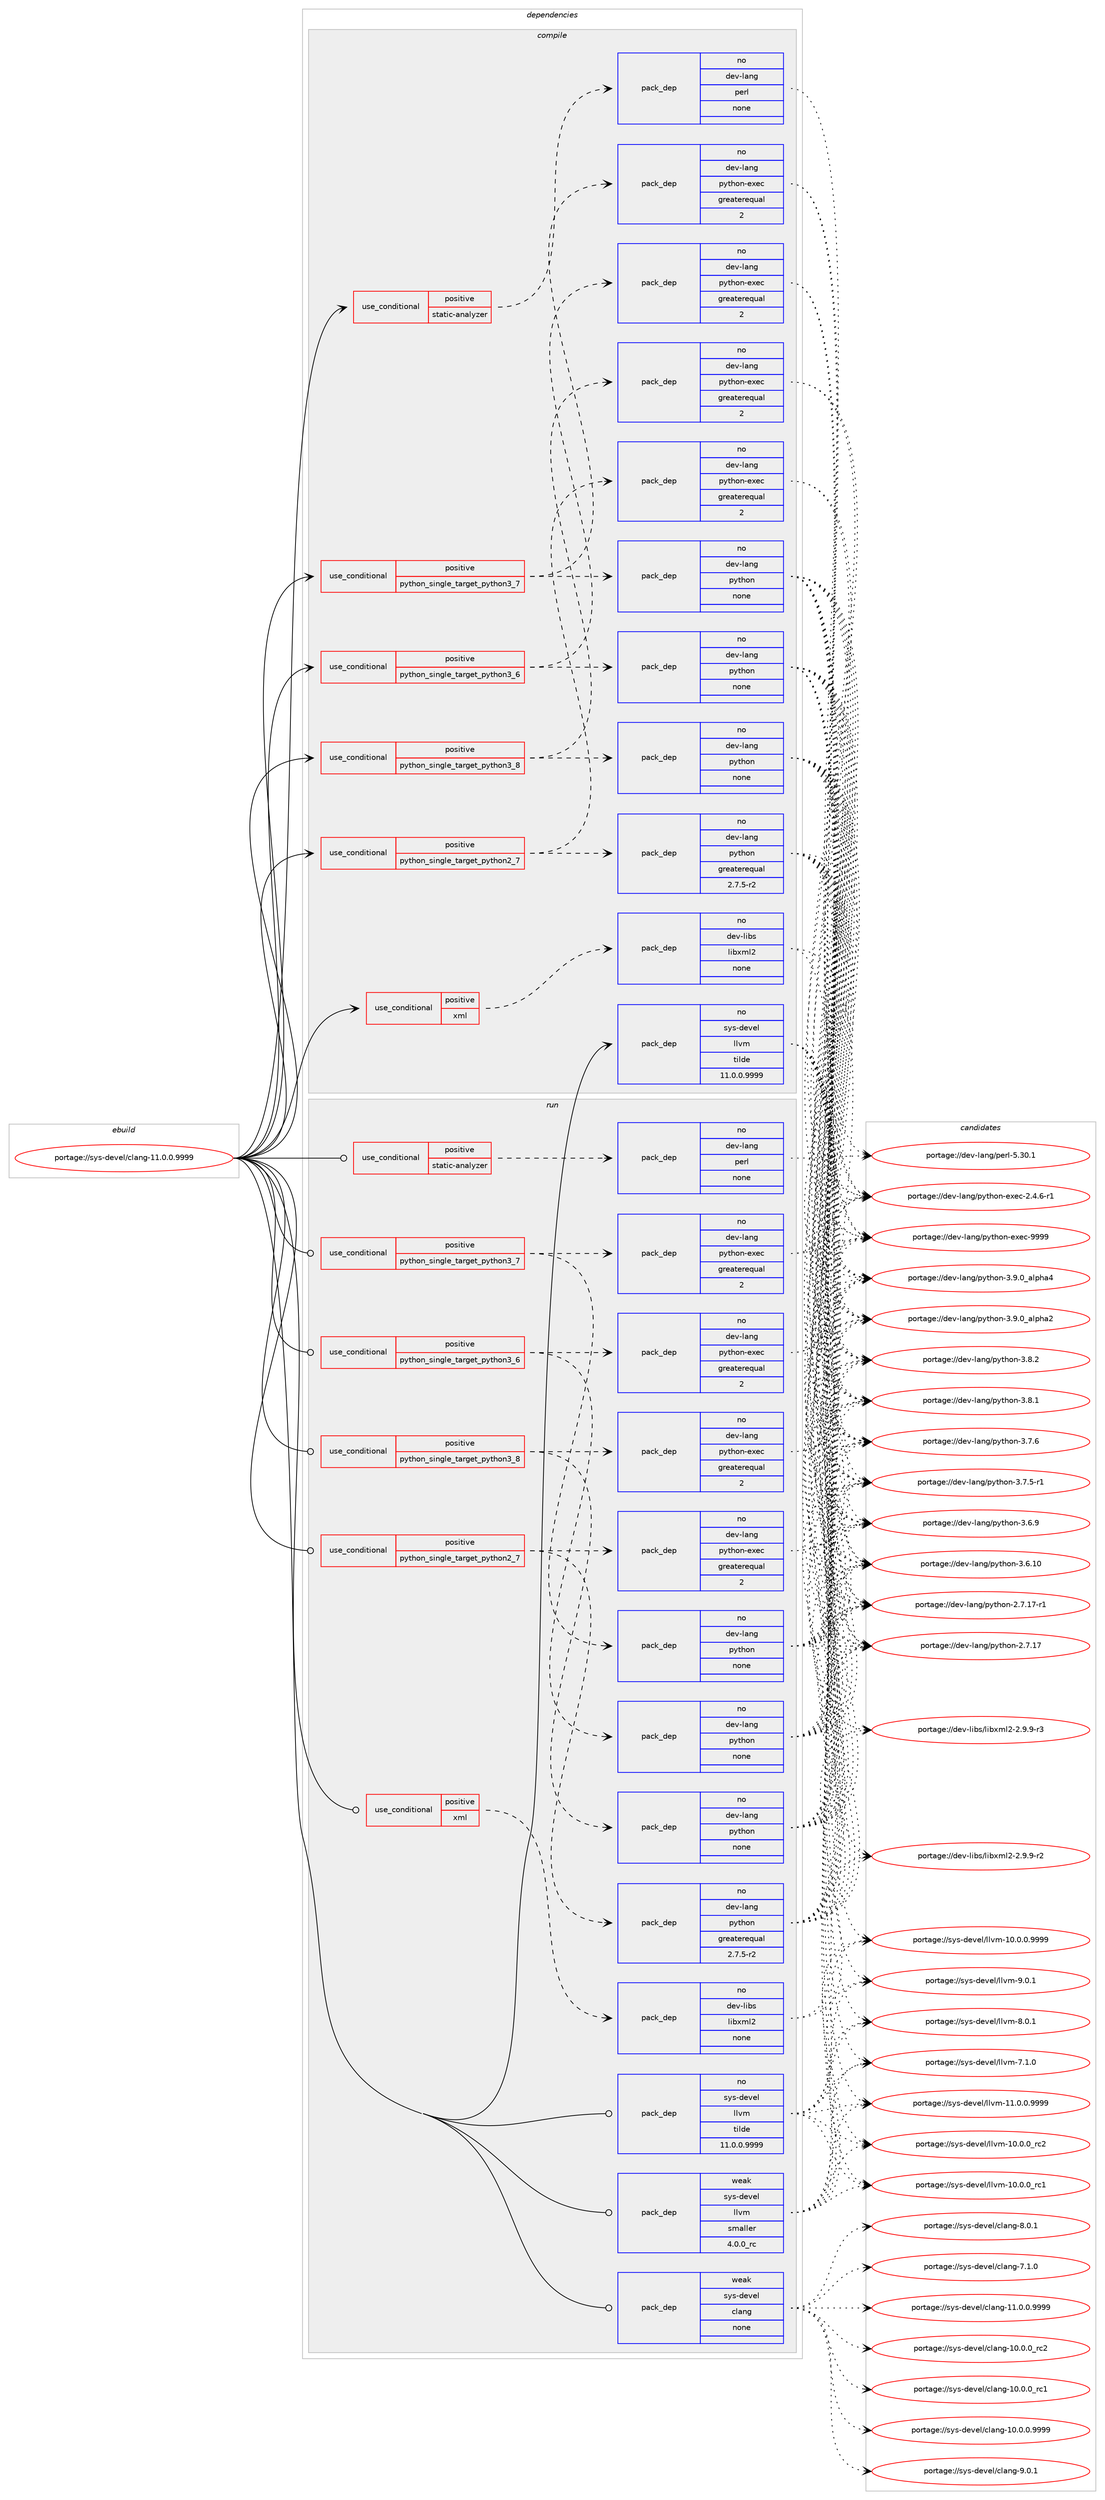 digraph prolog {

# *************
# Graph options
# *************

newrank=true;
concentrate=true;
compound=true;
graph [rankdir=LR,fontname=Helvetica,fontsize=10,ranksep=1.5];#, ranksep=2.5, nodesep=0.2];
edge  [arrowhead=vee];
node  [fontname=Helvetica,fontsize=10];

# **********
# The ebuild
# **********

subgraph cluster_leftcol {
color=gray;
rank=same;
label=<<i>ebuild</i>>;
id [label="portage://sys-devel/clang-11.0.0.9999", color=red, width=4, href="../sys-devel/clang-11.0.0.9999.svg"];
}

# ****************
# The dependencies
# ****************

subgraph cluster_midcol {
color=gray;
label=<<i>dependencies</i>>;
subgraph cluster_compile {
fillcolor="#eeeeee";
style=filled;
label=<<i>compile</i>>;
subgraph cond6124 {
dependency31779 [label=<<TABLE BORDER="0" CELLBORDER="1" CELLSPACING="0" CELLPADDING="4"><TR><TD ROWSPAN="3" CELLPADDING="10">use_conditional</TD></TR><TR><TD>positive</TD></TR><TR><TD>python_single_target_python2_7</TD></TR></TABLE>>, shape=none, color=red];
subgraph pack24850 {
dependency31780 [label=<<TABLE BORDER="0" CELLBORDER="1" CELLSPACING="0" CELLPADDING="4" WIDTH="220"><TR><TD ROWSPAN="6" CELLPADDING="30">pack_dep</TD></TR><TR><TD WIDTH="110">no</TD></TR><TR><TD>dev-lang</TD></TR><TR><TD>python</TD></TR><TR><TD>greaterequal</TD></TR><TR><TD>2.7.5-r2</TD></TR></TABLE>>, shape=none, color=blue];
}
dependency31779:e -> dependency31780:w [weight=20,style="dashed",arrowhead="vee"];
subgraph pack24851 {
dependency31781 [label=<<TABLE BORDER="0" CELLBORDER="1" CELLSPACING="0" CELLPADDING="4" WIDTH="220"><TR><TD ROWSPAN="6" CELLPADDING="30">pack_dep</TD></TR><TR><TD WIDTH="110">no</TD></TR><TR><TD>dev-lang</TD></TR><TR><TD>python-exec</TD></TR><TR><TD>greaterequal</TD></TR><TR><TD>2</TD></TR></TABLE>>, shape=none, color=blue];
}
dependency31779:e -> dependency31781:w [weight=20,style="dashed",arrowhead="vee"];
}
id:e -> dependency31779:w [weight=20,style="solid",arrowhead="vee"];
subgraph cond6125 {
dependency31782 [label=<<TABLE BORDER="0" CELLBORDER="1" CELLSPACING="0" CELLPADDING="4"><TR><TD ROWSPAN="3" CELLPADDING="10">use_conditional</TD></TR><TR><TD>positive</TD></TR><TR><TD>python_single_target_python3_6</TD></TR></TABLE>>, shape=none, color=red];
subgraph pack24852 {
dependency31783 [label=<<TABLE BORDER="0" CELLBORDER="1" CELLSPACING="0" CELLPADDING="4" WIDTH="220"><TR><TD ROWSPAN="6" CELLPADDING="30">pack_dep</TD></TR><TR><TD WIDTH="110">no</TD></TR><TR><TD>dev-lang</TD></TR><TR><TD>python</TD></TR><TR><TD>none</TD></TR><TR><TD></TD></TR></TABLE>>, shape=none, color=blue];
}
dependency31782:e -> dependency31783:w [weight=20,style="dashed",arrowhead="vee"];
subgraph pack24853 {
dependency31784 [label=<<TABLE BORDER="0" CELLBORDER="1" CELLSPACING="0" CELLPADDING="4" WIDTH="220"><TR><TD ROWSPAN="6" CELLPADDING="30">pack_dep</TD></TR><TR><TD WIDTH="110">no</TD></TR><TR><TD>dev-lang</TD></TR><TR><TD>python-exec</TD></TR><TR><TD>greaterequal</TD></TR><TR><TD>2</TD></TR></TABLE>>, shape=none, color=blue];
}
dependency31782:e -> dependency31784:w [weight=20,style="dashed",arrowhead="vee"];
}
id:e -> dependency31782:w [weight=20,style="solid",arrowhead="vee"];
subgraph cond6126 {
dependency31785 [label=<<TABLE BORDER="0" CELLBORDER="1" CELLSPACING="0" CELLPADDING="4"><TR><TD ROWSPAN="3" CELLPADDING="10">use_conditional</TD></TR><TR><TD>positive</TD></TR><TR><TD>python_single_target_python3_7</TD></TR></TABLE>>, shape=none, color=red];
subgraph pack24854 {
dependency31786 [label=<<TABLE BORDER="0" CELLBORDER="1" CELLSPACING="0" CELLPADDING="4" WIDTH="220"><TR><TD ROWSPAN="6" CELLPADDING="30">pack_dep</TD></TR><TR><TD WIDTH="110">no</TD></TR><TR><TD>dev-lang</TD></TR><TR><TD>python</TD></TR><TR><TD>none</TD></TR><TR><TD></TD></TR></TABLE>>, shape=none, color=blue];
}
dependency31785:e -> dependency31786:w [weight=20,style="dashed",arrowhead="vee"];
subgraph pack24855 {
dependency31787 [label=<<TABLE BORDER="0" CELLBORDER="1" CELLSPACING="0" CELLPADDING="4" WIDTH="220"><TR><TD ROWSPAN="6" CELLPADDING="30">pack_dep</TD></TR><TR><TD WIDTH="110">no</TD></TR><TR><TD>dev-lang</TD></TR><TR><TD>python-exec</TD></TR><TR><TD>greaterequal</TD></TR><TR><TD>2</TD></TR></TABLE>>, shape=none, color=blue];
}
dependency31785:e -> dependency31787:w [weight=20,style="dashed",arrowhead="vee"];
}
id:e -> dependency31785:w [weight=20,style="solid",arrowhead="vee"];
subgraph cond6127 {
dependency31788 [label=<<TABLE BORDER="0" CELLBORDER="1" CELLSPACING="0" CELLPADDING="4"><TR><TD ROWSPAN="3" CELLPADDING="10">use_conditional</TD></TR><TR><TD>positive</TD></TR><TR><TD>python_single_target_python3_8</TD></TR></TABLE>>, shape=none, color=red];
subgraph pack24856 {
dependency31789 [label=<<TABLE BORDER="0" CELLBORDER="1" CELLSPACING="0" CELLPADDING="4" WIDTH="220"><TR><TD ROWSPAN="6" CELLPADDING="30">pack_dep</TD></TR><TR><TD WIDTH="110">no</TD></TR><TR><TD>dev-lang</TD></TR><TR><TD>python</TD></TR><TR><TD>none</TD></TR><TR><TD></TD></TR></TABLE>>, shape=none, color=blue];
}
dependency31788:e -> dependency31789:w [weight=20,style="dashed",arrowhead="vee"];
subgraph pack24857 {
dependency31790 [label=<<TABLE BORDER="0" CELLBORDER="1" CELLSPACING="0" CELLPADDING="4" WIDTH="220"><TR><TD ROWSPAN="6" CELLPADDING="30">pack_dep</TD></TR><TR><TD WIDTH="110">no</TD></TR><TR><TD>dev-lang</TD></TR><TR><TD>python-exec</TD></TR><TR><TD>greaterequal</TD></TR><TR><TD>2</TD></TR></TABLE>>, shape=none, color=blue];
}
dependency31788:e -> dependency31790:w [weight=20,style="dashed",arrowhead="vee"];
}
id:e -> dependency31788:w [weight=20,style="solid",arrowhead="vee"];
subgraph cond6128 {
dependency31791 [label=<<TABLE BORDER="0" CELLBORDER="1" CELLSPACING="0" CELLPADDING="4"><TR><TD ROWSPAN="3" CELLPADDING="10">use_conditional</TD></TR><TR><TD>positive</TD></TR><TR><TD>static-analyzer</TD></TR></TABLE>>, shape=none, color=red];
subgraph pack24858 {
dependency31792 [label=<<TABLE BORDER="0" CELLBORDER="1" CELLSPACING="0" CELLPADDING="4" WIDTH="220"><TR><TD ROWSPAN="6" CELLPADDING="30">pack_dep</TD></TR><TR><TD WIDTH="110">no</TD></TR><TR><TD>dev-lang</TD></TR><TR><TD>perl</TD></TR><TR><TD>none</TD></TR><TR><TD></TD></TR></TABLE>>, shape=none, color=blue];
}
dependency31791:e -> dependency31792:w [weight=20,style="dashed",arrowhead="vee"];
}
id:e -> dependency31791:w [weight=20,style="solid",arrowhead="vee"];
subgraph cond6129 {
dependency31793 [label=<<TABLE BORDER="0" CELLBORDER="1" CELLSPACING="0" CELLPADDING="4"><TR><TD ROWSPAN="3" CELLPADDING="10">use_conditional</TD></TR><TR><TD>positive</TD></TR><TR><TD>xml</TD></TR></TABLE>>, shape=none, color=red];
subgraph pack24859 {
dependency31794 [label=<<TABLE BORDER="0" CELLBORDER="1" CELLSPACING="0" CELLPADDING="4" WIDTH="220"><TR><TD ROWSPAN="6" CELLPADDING="30">pack_dep</TD></TR><TR><TD WIDTH="110">no</TD></TR><TR><TD>dev-libs</TD></TR><TR><TD>libxml2</TD></TR><TR><TD>none</TD></TR><TR><TD></TD></TR></TABLE>>, shape=none, color=blue];
}
dependency31793:e -> dependency31794:w [weight=20,style="dashed",arrowhead="vee"];
}
id:e -> dependency31793:w [weight=20,style="solid",arrowhead="vee"];
subgraph pack24860 {
dependency31795 [label=<<TABLE BORDER="0" CELLBORDER="1" CELLSPACING="0" CELLPADDING="4" WIDTH="220"><TR><TD ROWSPAN="6" CELLPADDING="30">pack_dep</TD></TR><TR><TD WIDTH="110">no</TD></TR><TR><TD>sys-devel</TD></TR><TR><TD>llvm</TD></TR><TR><TD>tilde</TD></TR><TR><TD>11.0.0.9999</TD></TR></TABLE>>, shape=none, color=blue];
}
id:e -> dependency31795:w [weight=20,style="solid",arrowhead="vee"];
}
subgraph cluster_compileandrun {
fillcolor="#eeeeee";
style=filled;
label=<<i>compile and run</i>>;
}
subgraph cluster_run {
fillcolor="#eeeeee";
style=filled;
label=<<i>run</i>>;
subgraph cond6130 {
dependency31796 [label=<<TABLE BORDER="0" CELLBORDER="1" CELLSPACING="0" CELLPADDING="4"><TR><TD ROWSPAN="3" CELLPADDING="10">use_conditional</TD></TR><TR><TD>positive</TD></TR><TR><TD>python_single_target_python2_7</TD></TR></TABLE>>, shape=none, color=red];
subgraph pack24861 {
dependency31797 [label=<<TABLE BORDER="0" CELLBORDER="1" CELLSPACING="0" CELLPADDING="4" WIDTH="220"><TR><TD ROWSPAN="6" CELLPADDING="30">pack_dep</TD></TR><TR><TD WIDTH="110">no</TD></TR><TR><TD>dev-lang</TD></TR><TR><TD>python</TD></TR><TR><TD>greaterequal</TD></TR><TR><TD>2.7.5-r2</TD></TR></TABLE>>, shape=none, color=blue];
}
dependency31796:e -> dependency31797:w [weight=20,style="dashed",arrowhead="vee"];
subgraph pack24862 {
dependency31798 [label=<<TABLE BORDER="0" CELLBORDER="1" CELLSPACING="0" CELLPADDING="4" WIDTH="220"><TR><TD ROWSPAN="6" CELLPADDING="30">pack_dep</TD></TR><TR><TD WIDTH="110">no</TD></TR><TR><TD>dev-lang</TD></TR><TR><TD>python-exec</TD></TR><TR><TD>greaterequal</TD></TR><TR><TD>2</TD></TR></TABLE>>, shape=none, color=blue];
}
dependency31796:e -> dependency31798:w [weight=20,style="dashed",arrowhead="vee"];
}
id:e -> dependency31796:w [weight=20,style="solid",arrowhead="odot"];
subgraph cond6131 {
dependency31799 [label=<<TABLE BORDER="0" CELLBORDER="1" CELLSPACING="0" CELLPADDING="4"><TR><TD ROWSPAN="3" CELLPADDING="10">use_conditional</TD></TR><TR><TD>positive</TD></TR><TR><TD>python_single_target_python3_6</TD></TR></TABLE>>, shape=none, color=red];
subgraph pack24863 {
dependency31800 [label=<<TABLE BORDER="0" CELLBORDER="1" CELLSPACING="0" CELLPADDING="4" WIDTH="220"><TR><TD ROWSPAN="6" CELLPADDING="30">pack_dep</TD></TR><TR><TD WIDTH="110">no</TD></TR><TR><TD>dev-lang</TD></TR><TR><TD>python</TD></TR><TR><TD>none</TD></TR><TR><TD></TD></TR></TABLE>>, shape=none, color=blue];
}
dependency31799:e -> dependency31800:w [weight=20,style="dashed",arrowhead="vee"];
subgraph pack24864 {
dependency31801 [label=<<TABLE BORDER="0" CELLBORDER="1" CELLSPACING="0" CELLPADDING="4" WIDTH="220"><TR><TD ROWSPAN="6" CELLPADDING="30">pack_dep</TD></TR><TR><TD WIDTH="110">no</TD></TR><TR><TD>dev-lang</TD></TR><TR><TD>python-exec</TD></TR><TR><TD>greaterequal</TD></TR><TR><TD>2</TD></TR></TABLE>>, shape=none, color=blue];
}
dependency31799:e -> dependency31801:w [weight=20,style="dashed",arrowhead="vee"];
}
id:e -> dependency31799:w [weight=20,style="solid",arrowhead="odot"];
subgraph cond6132 {
dependency31802 [label=<<TABLE BORDER="0" CELLBORDER="1" CELLSPACING="0" CELLPADDING="4"><TR><TD ROWSPAN="3" CELLPADDING="10">use_conditional</TD></TR><TR><TD>positive</TD></TR><TR><TD>python_single_target_python3_7</TD></TR></TABLE>>, shape=none, color=red];
subgraph pack24865 {
dependency31803 [label=<<TABLE BORDER="0" CELLBORDER="1" CELLSPACING="0" CELLPADDING="4" WIDTH="220"><TR><TD ROWSPAN="6" CELLPADDING="30">pack_dep</TD></TR><TR><TD WIDTH="110">no</TD></TR><TR><TD>dev-lang</TD></TR><TR><TD>python</TD></TR><TR><TD>none</TD></TR><TR><TD></TD></TR></TABLE>>, shape=none, color=blue];
}
dependency31802:e -> dependency31803:w [weight=20,style="dashed",arrowhead="vee"];
subgraph pack24866 {
dependency31804 [label=<<TABLE BORDER="0" CELLBORDER="1" CELLSPACING="0" CELLPADDING="4" WIDTH="220"><TR><TD ROWSPAN="6" CELLPADDING="30">pack_dep</TD></TR><TR><TD WIDTH="110">no</TD></TR><TR><TD>dev-lang</TD></TR><TR><TD>python-exec</TD></TR><TR><TD>greaterequal</TD></TR><TR><TD>2</TD></TR></TABLE>>, shape=none, color=blue];
}
dependency31802:e -> dependency31804:w [weight=20,style="dashed",arrowhead="vee"];
}
id:e -> dependency31802:w [weight=20,style="solid",arrowhead="odot"];
subgraph cond6133 {
dependency31805 [label=<<TABLE BORDER="0" CELLBORDER="1" CELLSPACING="0" CELLPADDING="4"><TR><TD ROWSPAN="3" CELLPADDING="10">use_conditional</TD></TR><TR><TD>positive</TD></TR><TR><TD>python_single_target_python3_8</TD></TR></TABLE>>, shape=none, color=red];
subgraph pack24867 {
dependency31806 [label=<<TABLE BORDER="0" CELLBORDER="1" CELLSPACING="0" CELLPADDING="4" WIDTH="220"><TR><TD ROWSPAN="6" CELLPADDING="30">pack_dep</TD></TR><TR><TD WIDTH="110">no</TD></TR><TR><TD>dev-lang</TD></TR><TR><TD>python</TD></TR><TR><TD>none</TD></TR><TR><TD></TD></TR></TABLE>>, shape=none, color=blue];
}
dependency31805:e -> dependency31806:w [weight=20,style="dashed",arrowhead="vee"];
subgraph pack24868 {
dependency31807 [label=<<TABLE BORDER="0" CELLBORDER="1" CELLSPACING="0" CELLPADDING="4" WIDTH="220"><TR><TD ROWSPAN="6" CELLPADDING="30">pack_dep</TD></TR><TR><TD WIDTH="110">no</TD></TR><TR><TD>dev-lang</TD></TR><TR><TD>python-exec</TD></TR><TR><TD>greaterequal</TD></TR><TR><TD>2</TD></TR></TABLE>>, shape=none, color=blue];
}
dependency31805:e -> dependency31807:w [weight=20,style="dashed",arrowhead="vee"];
}
id:e -> dependency31805:w [weight=20,style="solid",arrowhead="odot"];
subgraph cond6134 {
dependency31808 [label=<<TABLE BORDER="0" CELLBORDER="1" CELLSPACING="0" CELLPADDING="4"><TR><TD ROWSPAN="3" CELLPADDING="10">use_conditional</TD></TR><TR><TD>positive</TD></TR><TR><TD>static-analyzer</TD></TR></TABLE>>, shape=none, color=red];
subgraph pack24869 {
dependency31809 [label=<<TABLE BORDER="0" CELLBORDER="1" CELLSPACING="0" CELLPADDING="4" WIDTH="220"><TR><TD ROWSPAN="6" CELLPADDING="30">pack_dep</TD></TR><TR><TD WIDTH="110">no</TD></TR><TR><TD>dev-lang</TD></TR><TR><TD>perl</TD></TR><TR><TD>none</TD></TR><TR><TD></TD></TR></TABLE>>, shape=none, color=blue];
}
dependency31808:e -> dependency31809:w [weight=20,style="dashed",arrowhead="vee"];
}
id:e -> dependency31808:w [weight=20,style="solid",arrowhead="odot"];
subgraph cond6135 {
dependency31810 [label=<<TABLE BORDER="0" CELLBORDER="1" CELLSPACING="0" CELLPADDING="4"><TR><TD ROWSPAN="3" CELLPADDING="10">use_conditional</TD></TR><TR><TD>positive</TD></TR><TR><TD>xml</TD></TR></TABLE>>, shape=none, color=red];
subgraph pack24870 {
dependency31811 [label=<<TABLE BORDER="0" CELLBORDER="1" CELLSPACING="0" CELLPADDING="4" WIDTH="220"><TR><TD ROWSPAN="6" CELLPADDING="30">pack_dep</TD></TR><TR><TD WIDTH="110">no</TD></TR><TR><TD>dev-libs</TD></TR><TR><TD>libxml2</TD></TR><TR><TD>none</TD></TR><TR><TD></TD></TR></TABLE>>, shape=none, color=blue];
}
dependency31810:e -> dependency31811:w [weight=20,style="dashed",arrowhead="vee"];
}
id:e -> dependency31810:w [weight=20,style="solid",arrowhead="odot"];
subgraph pack24871 {
dependency31812 [label=<<TABLE BORDER="0" CELLBORDER="1" CELLSPACING="0" CELLPADDING="4" WIDTH="220"><TR><TD ROWSPAN="6" CELLPADDING="30">pack_dep</TD></TR><TR><TD WIDTH="110">no</TD></TR><TR><TD>sys-devel</TD></TR><TR><TD>llvm</TD></TR><TR><TD>tilde</TD></TR><TR><TD>11.0.0.9999</TD></TR></TABLE>>, shape=none, color=blue];
}
id:e -> dependency31812:w [weight=20,style="solid",arrowhead="odot"];
subgraph pack24872 {
dependency31813 [label=<<TABLE BORDER="0" CELLBORDER="1" CELLSPACING="0" CELLPADDING="4" WIDTH="220"><TR><TD ROWSPAN="6" CELLPADDING="30">pack_dep</TD></TR><TR><TD WIDTH="110">weak</TD></TR><TR><TD>sys-devel</TD></TR><TR><TD>clang</TD></TR><TR><TD>none</TD></TR><TR><TD></TD></TR></TABLE>>, shape=none, color=blue];
}
id:e -> dependency31813:w [weight=20,style="solid",arrowhead="odot"];
subgraph pack24873 {
dependency31814 [label=<<TABLE BORDER="0" CELLBORDER="1" CELLSPACING="0" CELLPADDING="4" WIDTH="220"><TR><TD ROWSPAN="6" CELLPADDING="30">pack_dep</TD></TR><TR><TD WIDTH="110">weak</TD></TR><TR><TD>sys-devel</TD></TR><TR><TD>llvm</TD></TR><TR><TD>smaller</TD></TR><TR><TD>4.0.0_rc</TD></TR></TABLE>>, shape=none, color=blue];
}
id:e -> dependency31814:w [weight=20,style="solid",arrowhead="odot"];
}
}

# **************
# The candidates
# **************

subgraph cluster_choices {
rank=same;
color=gray;
label=<<i>candidates</i>>;

subgraph choice24850 {
color=black;
nodesep=1;
choice10010111845108971101034711212111610411111045514657464895971081121049752 [label="portage://dev-lang/python-3.9.0_alpha4", color=red, width=4,href="../dev-lang/python-3.9.0_alpha4.svg"];
choice10010111845108971101034711212111610411111045514657464895971081121049750 [label="portage://dev-lang/python-3.9.0_alpha2", color=red, width=4,href="../dev-lang/python-3.9.0_alpha2.svg"];
choice100101118451089711010347112121116104111110455146564650 [label="portage://dev-lang/python-3.8.2", color=red, width=4,href="../dev-lang/python-3.8.2.svg"];
choice100101118451089711010347112121116104111110455146564649 [label="portage://dev-lang/python-3.8.1", color=red, width=4,href="../dev-lang/python-3.8.1.svg"];
choice100101118451089711010347112121116104111110455146554654 [label="portage://dev-lang/python-3.7.6", color=red, width=4,href="../dev-lang/python-3.7.6.svg"];
choice1001011184510897110103471121211161041111104551465546534511449 [label="portage://dev-lang/python-3.7.5-r1", color=red, width=4,href="../dev-lang/python-3.7.5-r1.svg"];
choice100101118451089711010347112121116104111110455146544657 [label="portage://dev-lang/python-3.6.9", color=red, width=4,href="../dev-lang/python-3.6.9.svg"];
choice10010111845108971101034711212111610411111045514654464948 [label="portage://dev-lang/python-3.6.10", color=red, width=4,href="../dev-lang/python-3.6.10.svg"];
choice100101118451089711010347112121116104111110455046554649554511449 [label="portage://dev-lang/python-2.7.17-r1", color=red, width=4,href="../dev-lang/python-2.7.17-r1.svg"];
choice10010111845108971101034711212111610411111045504655464955 [label="portage://dev-lang/python-2.7.17", color=red, width=4,href="../dev-lang/python-2.7.17.svg"];
dependency31780:e -> choice10010111845108971101034711212111610411111045514657464895971081121049752:w [style=dotted,weight="100"];
dependency31780:e -> choice10010111845108971101034711212111610411111045514657464895971081121049750:w [style=dotted,weight="100"];
dependency31780:e -> choice100101118451089711010347112121116104111110455146564650:w [style=dotted,weight="100"];
dependency31780:e -> choice100101118451089711010347112121116104111110455146564649:w [style=dotted,weight="100"];
dependency31780:e -> choice100101118451089711010347112121116104111110455146554654:w [style=dotted,weight="100"];
dependency31780:e -> choice1001011184510897110103471121211161041111104551465546534511449:w [style=dotted,weight="100"];
dependency31780:e -> choice100101118451089711010347112121116104111110455146544657:w [style=dotted,weight="100"];
dependency31780:e -> choice10010111845108971101034711212111610411111045514654464948:w [style=dotted,weight="100"];
dependency31780:e -> choice100101118451089711010347112121116104111110455046554649554511449:w [style=dotted,weight="100"];
dependency31780:e -> choice10010111845108971101034711212111610411111045504655464955:w [style=dotted,weight="100"];
}
subgraph choice24851 {
color=black;
nodesep=1;
choice10010111845108971101034711212111610411111045101120101994557575757 [label="portage://dev-lang/python-exec-9999", color=red, width=4,href="../dev-lang/python-exec-9999.svg"];
choice10010111845108971101034711212111610411111045101120101994550465246544511449 [label="portage://dev-lang/python-exec-2.4.6-r1", color=red, width=4,href="../dev-lang/python-exec-2.4.6-r1.svg"];
dependency31781:e -> choice10010111845108971101034711212111610411111045101120101994557575757:w [style=dotted,weight="100"];
dependency31781:e -> choice10010111845108971101034711212111610411111045101120101994550465246544511449:w [style=dotted,weight="100"];
}
subgraph choice24852 {
color=black;
nodesep=1;
choice10010111845108971101034711212111610411111045514657464895971081121049752 [label="portage://dev-lang/python-3.9.0_alpha4", color=red, width=4,href="../dev-lang/python-3.9.0_alpha4.svg"];
choice10010111845108971101034711212111610411111045514657464895971081121049750 [label="portage://dev-lang/python-3.9.0_alpha2", color=red, width=4,href="../dev-lang/python-3.9.0_alpha2.svg"];
choice100101118451089711010347112121116104111110455146564650 [label="portage://dev-lang/python-3.8.2", color=red, width=4,href="../dev-lang/python-3.8.2.svg"];
choice100101118451089711010347112121116104111110455146564649 [label="portage://dev-lang/python-3.8.1", color=red, width=4,href="../dev-lang/python-3.8.1.svg"];
choice100101118451089711010347112121116104111110455146554654 [label="portage://dev-lang/python-3.7.6", color=red, width=4,href="../dev-lang/python-3.7.6.svg"];
choice1001011184510897110103471121211161041111104551465546534511449 [label="portage://dev-lang/python-3.7.5-r1", color=red, width=4,href="../dev-lang/python-3.7.5-r1.svg"];
choice100101118451089711010347112121116104111110455146544657 [label="portage://dev-lang/python-3.6.9", color=red, width=4,href="../dev-lang/python-3.6.9.svg"];
choice10010111845108971101034711212111610411111045514654464948 [label="portage://dev-lang/python-3.6.10", color=red, width=4,href="../dev-lang/python-3.6.10.svg"];
choice100101118451089711010347112121116104111110455046554649554511449 [label="portage://dev-lang/python-2.7.17-r1", color=red, width=4,href="../dev-lang/python-2.7.17-r1.svg"];
choice10010111845108971101034711212111610411111045504655464955 [label="portage://dev-lang/python-2.7.17", color=red, width=4,href="../dev-lang/python-2.7.17.svg"];
dependency31783:e -> choice10010111845108971101034711212111610411111045514657464895971081121049752:w [style=dotted,weight="100"];
dependency31783:e -> choice10010111845108971101034711212111610411111045514657464895971081121049750:w [style=dotted,weight="100"];
dependency31783:e -> choice100101118451089711010347112121116104111110455146564650:w [style=dotted,weight="100"];
dependency31783:e -> choice100101118451089711010347112121116104111110455146564649:w [style=dotted,weight="100"];
dependency31783:e -> choice100101118451089711010347112121116104111110455146554654:w [style=dotted,weight="100"];
dependency31783:e -> choice1001011184510897110103471121211161041111104551465546534511449:w [style=dotted,weight="100"];
dependency31783:e -> choice100101118451089711010347112121116104111110455146544657:w [style=dotted,weight="100"];
dependency31783:e -> choice10010111845108971101034711212111610411111045514654464948:w [style=dotted,weight="100"];
dependency31783:e -> choice100101118451089711010347112121116104111110455046554649554511449:w [style=dotted,weight="100"];
dependency31783:e -> choice10010111845108971101034711212111610411111045504655464955:w [style=dotted,weight="100"];
}
subgraph choice24853 {
color=black;
nodesep=1;
choice10010111845108971101034711212111610411111045101120101994557575757 [label="portage://dev-lang/python-exec-9999", color=red, width=4,href="../dev-lang/python-exec-9999.svg"];
choice10010111845108971101034711212111610411111045101120101994550465246544511449 [label="portage://dev-lang/python-exec-2.4.6-r1", color=red, width=4,href="../dev-lang/python-exec-2.4.6-r1.svg"];
dependency31784:e -> choice10010111845108971101034711212111610411111045101120101994557575757:w [style=dotted,weight="100"];
dependency31784:e -> choice10010111845108971101034711212111610411111045101120101994550465246544511449:w [style=dotted,weight="100"];
}
subgraph choice24854 {
color=black;
nodesep=1;
choice10010111845108971101034711212111610411111045514657464895971081121049752 [label="portage://dev-lang/python-3.9.0_alpha4", color=red, width=4,href="../dev-lang/python-3.9.0_alpha4.svg"];
choice10010111845108971101034711212111610411111045514657464895971081121049750 [label="portage://dev-lang/python-3.9.0_alpha2", color=red, width=4,href="../dev-lang/python-3.9.0_alpha2.svg"];
choice100101118451089711010347112121116104111110455146564650 [label="portage://dev-lang/python-3.8.2", color=red, width=4,href="../dev-lang/python-3.8.2.svg"];
choice100101118451089711010347112121116104111110455146564649 [label="portage://dev-lang/python-3.8.1", color=red, width=4,href="../dev-lang/python-3.8.1.svg"];
choice100101118451089711010347112121116104111110455146554654 [label="portage://dev-lang/python-3.7.6", color=red, width=4,href="../dev-lang/python-3.7.6.svg"];
choice1001011184510897110103471121211161041111104551465546534511449 [label="portage://dev-lang/python-3.7.5-r1", color=red, width=4,href="../dev-lang/python-3.7.5-r1.svg"];
choice100101118451089711010347112121116104111110455146544657 [label="portage://dev-lang/python-3.6.9", color=red, width=4,href="../dev-lang/python-3.6.9.svg"];
choice10010111845108971101034711212111610411111045514654464948 [label="portage://dev-lang/python-3.6.10", color=red, width=4,href="../dev-lang/python-3.6.10.svg"];
choice100101118451089711010347112121116104111110455046554649554511449 [label="portage://dev-lang/python-2.7.17-r1", color=red, width=4,href="../dev-lang/python-2.7.17-r1.svg"];
choice10010111845108971101034711212111610411111045504655464955 [label="portage://dev-lang/python-2.7.17", color=red, width=4,href="../dev-lang/python-2.7.17.svg"];
dependency31786:e -> choice10010111845108971101034711212111610411111045514657464895971081121049752:w [style=dotted,weight="100"];
dependency31786:e -> choice10010111845108971101034711212111610411111045514657464895971081121049750:w [style=dotted,weight="100"];
dependency31786:e -> choice100101118451089711010347112121116104111110455146564650:w [style=dotted,weight="100"];
dependency31786:e -> choice100101118451089711010347112121116104111110455146564649:w [style=dotted,weight="100"];
dependency31786:e -> choice100101118451089711010347112121116104111110455146554654:w [style=dotted,weight="100"];
dependency31786:e -> choice1001011184510897110103471121211161041111104551465546534511449:w [style=dotted,weight="100"];
dependency31786:e -> choice100101118451089711010347112121116104111110455146544657:w [style=dotted,weight="100"];
dependency31786:e -> choice10010111845108971101034711212111610411111045514654464948:w [style=dotted,weight="100"];
dependency31786:e -> choice100101118451089711010347112121116104111110455046554649554511449:w [style=dotted,weight="100"];
dependency31786:e -> choice10010111845108971101034711212111610411111045504655464955:w [style=dotted,weight="100"];
}
subgraph choice24855 {
color=black;
nodesep=1;
choice10010111845108971101034711212111610411111045101120101994557575757 [label="portage://dev-lang/python-exec-9999", color=red, width=4,href="../dev-lang/python-exec-9999.svg"];
choice10010111845108971101034711212111610411111045101120101994550465246544511449 [label="portage://dev-lang/python-exec-2.4.6-r1", color=red, width=4,href="../dev-lang/python-exec-2.4.6-r1.svg"];
dependency31787:e -> choice10010111845108971101034711212111610411111045101120101994557575757:w [style=dotted,weight="100"];
dependency31787:e -> choice10010111845108971101034711212111610411111045101120101994550465246544511449:w [style=dotted,weight="100"];
}
subgraph choice24856 {
color=black;
nodesep=1;
choice10010111845108971101034711212111610411111045514657464895971081121049752 [label="portage://dev-lang/python-3.9.0_alpha4", color=red, width=4,href="../dev-lang/python-3.9.0_alpha4.svg"];
choice10010111845108971101034711212111610411111045514657464895971081121049750 [label="portage://dev-lang/python-3.9.0_alpha2", color=red, width=4,href="../dev-lang/python-3.9.0_alpha2.svg"];
choice100101118451089711010347112121116104111110455146564650 [label="portage://dev-lang/python-3.8.2", color=red, width=4,href="../dev-lang/python-3.8.2.svg"];
choice100101118451089711010347112121116104111110455146564649 [label="portage://dev-lang/python-3.8.1", color=red, width=4,href="../dev-lang/python-3.8.1.svg"];
choice100101118451089711010347112121116104111110455146554654 [label="portage://dev-lang/python-3.7.6", color=red, width=4,href="../dev-lang/python-3.7.6.svg"];
choice1001011184510897110103471121211161041111104551465546534511449 [label="portage://dev-lang/python-3.7.5-r1", color=red, width=4,href="../dev-lang/python-3.7.5-r1.svg"];
choice100101118451089711010347112121116104111110455146544657 [label="portage://dev-lang/python-3.6.9", color=red, width=4,href="../dev-lang/python-3.6.9.svg"];
choice10010111845108971101034711212111610411111045514654464948 [label="portage://dev-lang/python-3.6.10", color=red, width=4,href="../dev-lang/python-3.6.10.svg"];
choice100101118451089711010347112121116104111110455046554649554511449 [label="portage://dev-lang/python-2.7.17-r1", color=red, width=4,href="../dev-lang/python-2.7.17-r1.svg"];
choice10010111845108971101034711212111610411111045504655464955 [label="portage://dev-lang/python-2.7.17", color=red, width=4,href="../dev-lang/python-2.7.17.svg"];
dependency31789:e -> choice10010111845108971101034711212111610411111045514657464895971081121049752:w [style=dotted,weight="100"];
dependency31789:e -> choice10010111845108971101034711212111610411111045514657464895971081121049750:w [style=dotted,weight="100"];
dependency31789:e -> choice100101118451089711010347112121116104111110455146564650:w [style=dotted,weight="100"];
dependency31789:e -> choice100101118451089711010347112121116104111110455146564649:w [style=dotted,weight="100"];
dependency31789:e -> choice100101118451089711010347112121116104111110455146554654:w [style=dotted,weight="100"];
dependency31789:e -> choice1001011184510897110103471121211161041111104551465546534511449:w [style=dotted,weight="100"];
dependency31789:e -> choice100101118451089711010347112121116104111110455146544657:w [style=dotted,weight="100"];
dependency31789:e -> choice10010111845108971101034711212111610411111045514654464948:w [style=dotted,weight="100"];
dependency31789:e -> choice100101118451089711010347112121116104111110455046554649554511449:w [style=dotted,weight="100"];
dependency31789:e -> choice10010111845108971101034711212111610411111045504655464955:w [style=dotted,weight="100"];
}
subgraph choice24857 {
color=black;
nodesep=1;
choice10010111845108971101034711212111610411111045101120101994557575757 [label="portage://dev-lang/python-exec-9999", color=red, width=4,href="../dev-lang/python-exec-9999.svg"];
choice10010111845108971101034711212111610411111045101120101994550465246544511449 [label="portage://dev-lang/python-exec-2.4.6-r1", color=red, width=4,href="../dev-lang/python-exec-2.4.6-r1.svg"];
dependency31790:e -> choice10010111845108971101034711212111610411111045101120101994557575757:w [style=dotted,weight="100"];
dependency31790:e -> choice10010111845108971101034711212111610411111045101120101994550465246544511449:w [style=dotted,weight="100"];
}
subgraph choice24858 {
color=black;
nodesep=1;
choice10010111845108971101034711210111410845534651484649 [label="portage://dev-lang/perl-5.30.1", color=red, width=4,href="../dev-lang/perl-5.30.1.svg"];
dependency31792:e -> choice10010111845108971101034711210111410845534651484649:w [style=dotted,weight="100"];
}
subgraph choice24859 {
color=black;
nodesep=1;
choice10010111845108105981154710810598120109108504550465746574511451 [label="portage://dev-libs/libxml2-2.9.9-r3", color=red, width=4,href="../dev-libs/libxml2-2.9.9-r3.svg"];
choice10010111845108105981154710810598120109108504550465746574511450 [label="portage://dev-libs/libxml2-2.9.9-r2", color=red, width=4,href="../dev-libs/libxml2-2.9.9-r2.svg"];
dependency31794:e -> choice10010111845108105981154710810598120109108504550465746574511451:w [style=dotted,weight="100"];
dependency31794:e -> choice10010111845108105981154710810598120109108504550465746574511450:w [style=dotted,weight="100"];
}
subgraph choice24860 {
color=black;
nodesep=1;
choice1151211154510010111810110847108108118109455746484649 [label="portage://sys-devel/llvm-9.0.1", color=red, width=4,href="../sys-devel/llvm-9.0.1.svg"];
choice1151211154510010111810110847108108118109455646484649 [label="portage://sys-devel/llvm-8.0.1", color=red, width=4,href="../sys-devel/llvm-8.0.1.svg"];
choice1151211154510010111810110847108108118109455546494648 [label="portage://sys-devel/llvm-7.1.0", color=red, width=4,href="../sys-devel/llvm-7.1.0.svg"];
choice1151211154510010111810110847108108118109454949464846484657575757 [label="portage://sys-devel/llvm-11.0.0.9999", color=red, width=4,href="../sys-devel/llvm-11.0.0.9999.svg"];
choice115121115451001011181011084710810811810945494846484648951149950 [label="portage://sys-devel/llvm-10.0.0_rc2", color=red, width=4,href="../sys-devel/llvm-10.0.0_rc2.svg"];
choice115121115451001011181011084710810811810945494846484648951149949 [label="portage://sys-devel/llvm-10.0.0_rc1", color=red, width=4,href="../sys-devel/llvm-10.0.0_rc1.svg"];
choice1151211154510010111810110847108108118109454948464846484657575757 [label="portage://sys-devel/llvm-10.0.0.9999", color=red, width=4,href="../sys-devel/llvm-10.0.0.9999.svg"];
dependency31795:e -> choice1151211154510010111810110847108108118109455746484649:w [style=dotted,weight="100"];
dependency31795:e -> choice1151211154510010111810110847108108118109455646484649:w [style=dotted,weight="100"];
dependency31795:e -> choice1151211154510010111810110847108108118109455546494648:w [style=dotted,weight="100"];
dependency31795:e -> choice1151211154510010111810110847108108118109454949464846484657575757:w [style=dotted,weight="100"];
dependency31795:e -> choice115121115451001011181011084710810811810945494846484648951149950:w [style=dotted,weight="100"];
dependency31795:e -> choice115121115451001011181011084710810811810945494846484648951149949:w [style=dotted,weight="100"];
dependency31795:e -> choice1151211154510010111810110847108108118109454948464846484657575757:w [style=dotted,weight="100"];
}
subgraph choice24861 {
color=black;
nodesep=1;
choice10010111845108971101034711212111610411111045514657464895971081121049752 [label="portage://dev-lang/python-3.9.0_alpha4", color=red, width=4,href="../dev-lang/python-3.9.0_alpha4.svg"];
choice10010111845108971101034711212111610411111045514657464895971081121049750 [label="portage://dev-lang/python-3.9.0_alpha2", color=red, width=4,href="../dev-lang/python-3.9.0_alpha2.svg"];
choice100101118451089711010347112121116104111110455146564650 [label="portage://dev-lang/python-3.8.2", color=red, width=4,href="../dev-lang/python-3.8.2.svg"];
choice100101118451089711010347112121116104111110455146564649 [label="portage://dev-lang/python-3.8.1", color=red, width=4,href="../dev-lang/python-3.8.1.svg"];
choice100101118451089711010347112121116104111110455146554654 [label="portage://dev-lang/python-3.7.6", color=red, width=4,href="../dev-lang/python-3.7.6.svg"];
choice1001011184510897110103471121211161041111104551465546534511449 [label="portage://dev-lang/python-3.7.5-r1", color=red, width=4,href="../dev-lang/python-3.7.5-r1.svg"];
choice100101118451089711010347112121116104111110455146544657 [label="portage://dev-lang/python-3.6.9", color=red, width=4,href="../dev-lang/python-3.6.9.svg"];
choice10010111845108971101034711212111610411111045514654464948 [label="portage://dev-lang/python-3.6.10", color=red, width=4,href="../dev-lang/python-3.6.10.svg"];
choice100101118451089711010347112121116104111110455046554649554511449 [label="portage://dev-lang/python-2.7.17-r1", color=red, width=4,href="../dev-lang/python-2.7.17-r1.svg"];
choice10010111845108971101034711212111610411111045504655464955 [label="portage://dev-lang/python-2.7.17", color=red, width=4,href="../dev-lang/python-2.7.17.svg"];
dependency31797:e -> choice10010111845108971101034711212111610411111045514657464895971081121049752:w [style=dotted,weight="100"];
dependency31797:e -> choice10010111845108971101034711212111610411111045514657464895971081121049750:w [style=dotted,weight="100"];
dependency31797:e -> choice100101118451089711010347112121116104111110455146564650:w [style=dotted,weight="100"];
dependency31797:e -> choice100101118451089711010347112121116104111110455146564649:w [style=dotted,weight="100"];
dependency31797:e -> choice100101118451089711010347112121116104111110455146554654:w [style=dotted,weight="100"];
dependency31797:e -> choice1001011184510897110103471121211161041111104551465546534511449:w [style=dotted,weight="100"];
dependency31797:e -> choice100101118451089711010347112121116104111110455146544657:w [style=dotted,weight="100"];
dependency31797:e -> choice10010111845108971101034711212111610411111045514654464948:w [style=dotted,weight="100"];
dependency31797:e -> choice100101118451089711010347112121116104111110455046554649554511449:w [style=dotted,weight="100"];
dependency31797:e -> choice10010111845108971101034711212111610411111045504655464955:w [style=dotted,weight="100"];
}
subgraph choice24862 {
color=black;
nodesep=1;
choice10010111845108971101034711212111610411111045101120101994557575757 [label="portage://dev-lang/python-exec-9999", color=red, width=4,href="../dev-lang/python-exec-9999.svg"];
choice10010111845108971101034711212111610411111045101120101994550465246544511449 [label="portage://dev-lang/python-exec-2.4.6-r1", color=red, width=4,href="../dev-lang/python-exec-2.4.6-r1.svg"];
dependency31798:e -> choice10010111845108971101034711212111610411111045101120101994557575757:w [style=dotted,weight="100"];
dependency31798:e -> choice10010111845108971101034711212111610411111045101120101994550465246544511449:w [style=dotted,weight="100"];
}
subgraph choice24863 {
color=black;
nodesep=1;
choice10010111845108971101034711212111610411111045514657464895971081121049752 [label="portage://dev-lang/python-3.9.0_alpha4", color=red, width=4,href="../dev-lang/python-3.9.0_alpha4.svg"];
choice10010111845108971101034711212111610411111045514657464895971081121049750 [label="portage://dev-lang/python-3.9.0_alpha2", color=red, width=4,href="../dev-lang/python-3.9.0_alpha2.svg"];
choice100101118451089711010347112121116104111110455146564650 [label="portage://dev-lang/python-3.8.2", color=red, width=4,href="../dev-lang/python-3.8.2.svg"];
choice100101118451089711010347112121116104111110455146564649 [label="portage://dev-lang/python-3.8.1", color=red, width=4,href="../dev-lang/python-3.8.1.svg"];
choice100101118451089711010347112121116104111110455146554654 [label="portage://dev-lang/python-3.7.6", color=red, width=4,href="../dev-lang/python-3.7.6.svg"];
choice1001011184510897110103471121211161041111104551465546534511449 [label="portage://dev-lang/python-3.7.5-r1", color=red, width=4,href="../dev-lang/python-3.7.5-r1.svg"];
choice100101118451089711010347112121116104111110455146544657 [label="portage://dev-lang/python-3.6.9", color=red, width=4,href="../dev-lang/python-3.6.9.svg"];
choice10010111845108971101034711212111610411111045514654464948 [label="portage://dev-lang/python-3.6.10", color=red, width=4,href="../dev-lang/python-3.6.10.svg"];
choice100101118451089711010347112121116104111110455046554649554511449 [label="portage://dev-lang/python-2.7.17-r1", color=red, width=4,href="../dev-lang/python-2.7.17-r1.svg"];
choice10010111845108971101034711212111610411111045504655464955 [label="portage://dev-lang/python-2.7.17", color=red, width=4,href="../dev-lang/python-2.7.17.svg"];
dependency31800:e -> choice10010111845108971101034711212111610411111045514657464895971081121049752:w [style=dotted,weight="100"];
dependency31800:e -> choice10010111845108971101034711212111610411111045514657464895971081121049750:w [style=dotted,weight="100"];
dependency31800:e -> choice100101118451089711010347112121116104111110455146564650:w [style=dotted,weight="100"];
dependency31800:e -> choice100101118451089711010347112121116104111110455146564649:w [style=dotted,weight="100"];
dependency31800:e -> choice100101118451089711010347112121116104111110455146554654:w [style=dotted,weight="100"];
dependency31800:e -> choice1001011184510897110103471121211161041111104551465546534511449:w [style=dotted,weight="100"];
dependency31800:e -> choice100101118451089711010347112121116104111110455146544657:w [style=dotted,weight="100"];
dependency31800:e -> choice10010111845108971101034711212111610411111045514654464948:w [style=dotted,weight="100"];
dependency31800:e -> choice100101118451089711010347112121116104111110455046554649554511449:w [style=dotted,weight="100"];
dependency31800:e -> choice10010111845108971101034711212111610411111045504655464955:w [style=dotted,weight="100"];
}
subgraph choice24864 {
color=black;
nodesep=1;
choice10010111845108971101034711212111610411111045101120101994557575757 [label="portage://dev-lang/python-exec-9999", color=red, width=4,href="../dev-lang/python-exec-9999.svg"];
choice10010111845108971101034711212111610411111045101120101994550465246544511449 [label="portage://dev-lang/python-exec-2.4.6-r1", color=red, width=4,href="../dev-lang/python-exec-2.4.6-r1.svg"];
dependency31801:e -> choice10010111845108971101034711212111610411111045101120101994557575757:w [style=dotted,weight="100"];
dependency31801:e -> choice10010111845108971101034711212111610411111045101120101994550465246544511449:w [style=dotted,weight="100"];
}
subgraph choice24865 {
color=black;
nodesep=1;
choice10010111845108971101034711212111610411111045514657464895971081121049752 [label="portage://dev-lang/python-3.9.0_alpha4", color=red, width=4,href="../dev-lang/python-3.9.0_alpha4.svg"];
choice10010111845108971101034711212111610411111045514657464895971081121049750 [label="portage://dev-lang/python-3.9.0_alpha2", color=red, width=4,href="../dev-lang/python-3.9.0_alpha2.svg"];
choice100101118451089711010347112121116104111110455146564650 [label="portage://dev-lang/python-3.8.2", color=red, width=4,href="../dev-lang/python-3.8.2.svg"];
choice100101118451089711010347112121116104111110455146564649 [label="portage://dev-lang/python-3.8.1", color=red, width=4,href="../dev-lang/python-3.8.1.svg"];
choice100101118451089711010347112121116104111110455146554654 [label="portage://dev-lang/python-3.7.6", color=red, width=4,href="../dev-lang/python-3.7.6.svg"];
choice1001011184510897110103471121211161041111104551465546534511449 [label="portage://dev-lang/python-3.7.5-r1", color=red, width=4,href="../dev-lang/python-3.7.5-r1.svg"];
choice100101118451089711010347112121116104111110455146544657 [label="portage://dev-lang/python-3.6.9", color=red, width=4,href="../dev-lang/python-3.6.9.svg"];
choice10010111845108971101034711212111610411111045514654464948 [label="portage://dev-lang/python-3.6.10", color=red, width=4,href="../dev-lang/python-3.6.10.svg"];
choice100101118451089711010347112121116104111110455046554649554511449 [label="portage://dev-lang/python-2.7.17-r1", color=red, width=4,href="../dev-lang/python-2.7.17-r1.svg"];
choice10010111845108971101034711212111610411111045504655464955 [label="portage://dev-lang/python-2.7.17", color=red, width=4,href="../dev-lang/python-2.7.17.svg"];
dependency31803:e -> choice10010111845108971101034711212111610411111045514657464895971081121049752:w [style=dotted,weight="100"];
dependency31803:e -> choice10010111845108971101034711212111610411111045514657464895971081121049750:w [style=dotted,weight="100"];
dependency31803:e -> choice100101118451089711010347112121116104111110455146564650:w [style=dotted,weight="100"];
dependency31803:e -> choice100101118451089711010347112121116104111110455146564649:w [style=dotted,weight="100"];
dependency31803:e -> choice100101118451089711010347112121116104111110455146554654:w [style=dotted,weight="100"];
dependency31803:e -> choice1001011184510897110103471121211161041111104551465546534511449:w [style=dotted,weight="100"];
dependency31803:e -> choice100101118451089711010347112121116104111110455146544657:w [style=dotted,weight="100"];
dependency31803:e -> choice10010111845108971101034711212111610411111045514654464948:w [style=dotted,weight="100"];
dependency31803:e -> choice100101118451089711010347112121116104111110455046554649554511449:w [style=dotted,weight="100"];
dependency31803:e -> choice10010111845108971101034711212111610411111045504655464955:w [style=dotted,weight="100"];
}
subgraph choice24866 {
color=black;
nodesep=1;
choice10010111845108971101034711212111610411111045101120101994557575757 [label="portage://dev-lang/python-exec-9999", color=red, width=4,href="../dev-lang/python-exec-9999.svg"];
choice10010111845108971101034711212111610411111045101120101994550465246544511449 [label="portage://dev-lang/python-exec-2.4.6-r1", color=red, width=4,href="../dev-lang/python-exec-2.4.6-r1.svg"];
dependency31804:e -> choice10010111845108971101034711212111610411111045101120101994557575757:w [style=dotted,weight="100"];
dependency31804:e -> choice10010111845108971101034711212111610411111045101120101994550465246544511449:w [style=dotted,weight="100"];
}
subgraph choice24867 {
color=black;
nodesep=1;
choice10010111845108971101034711212111610411111045514657464895971081121049752 [label="portage://dev-lang/python-3.9.0_alpha4", color=red, width=4,href="../dev-lang/python-3.9.0_alpha4.svg"];
choice10010111845108971101034711212111610411111045514657464895971081121049750 [label="portage://dev-lang/python-3.9.0_alpha2", color=red, width=4,href="../dev-lang/python-3.9.0_alpha2.svg"];
choice100101118451089711010347112121116104111110455146564650 [label="portage://dev-lang/python-3.8.2", color=red, width=4,href="../dev-lang/python-3.8.2.svg"];
choice100101118451089711010347112121116104111110455146564649 [label="portage://dev-lang/python-3.8.1", color=red, width=4,href="../dev-lang/python-3.8.1.svg"];
choice100101118451089711010347112121116104111110455146554654 [label="portage://dev-lang/python-3.7.6", color=red, width=4,href="../dev-lang/python-3.7.6.svg"];
choice1001011184510897110103471121211161041111104551465546534511449 [label="portage://dev-lang/python-3.7.5-r1", color=red, width=4,href="../dev-lang/python-3.7.5-r1.svg"];
choice100101118451089711010347112121116104111110455146544657 [label="portage://dev-lang/python-3.6.9", color=red, width=4,href="../dev-lang/python-3.6.9.svg"];
choice10010111845108971101034711212111610411111045514654464948 [label="portage://dev-lang/python-3.6.10", color=red, width=4,href="../dev-lang/python-3.6.10.svg"];
choice100101118451089711010347112121116104111110455046554649554511449 [label="portage://dev-lang/python-2.7.17-r1", color=red, width=4,href="../dev-lang/python-2.7.17-r1.svg"];
choice10010111845108971101034711212111610411111045504655464955 [label="portage://dev-lang/python-2.7.17", color=red, width=4,href="../dev-lang/python-2.7.17.svg"];
dependency31806:e -> choice10010111845108971101034711212111610411111045514657464895971081121049752:w [style=dotted,weight="100"];
dependency31806:e -> choice10010111845108971101034711212111610411111045514657464895971081121049750:w [style=dotted,weight="100"];
dependency31806:e -> choice100101118451089711010347112121116104111110455146564650:w [style=dotted,weight="100"];
dependency31806:e -> choice100101118451089711010347112121116104111110455146564649:w [style=dotted,weight="100"];
dependency31806:e -> choice100101118451089711010347112121116104111110455146554654:w [style=dotted,weight="100"];
dependency31806:e -> choice1001011184510897110103471121211161041111104551465546534511449:w [style=dotted,weight="100"];
dependency31806:e -> choice100101118451089711010347112121116104111110455146544657:w [style=dotted,weight="100"];
dependency31806:e -> choice10010111845108971101034711212111610411111045514654464948:w [style=dotted,weight="100"];
dependency31806:e -> choice100101118451089711010347112121116104111110455046554649554511449:w [style=dotted,weight="100"];
dependency31806:e -> choice10010111845108971101034711212111610411111045504655464955:w [style=dotted,weight="100"];
}
subgraph choice24868 {
color=black;
nodesep=1;
choice10010111845108971101034711212111610411111045101120101994557575757 [label="portage://dev-lang/python-exec-9999", color=red, width=4,href="../dev-lang/python-exec-9999.svg"];
choice10010111845108971101034711212111610411111045101120101994550465246544511449 [label="portage://dev-lang/python-exec-2.4.6-r1", color=red, width=4,href="../dev-lang/python-exec-2.4.6-r1.svg"];
dependency31807:e -> choice10010111845108971101034711212111610411111045101120101994557575757:w [style=dotted,weight="100"];
dependency31807:e -> choice10010111845108971101034711212111610411111045101120101994550465246544511449:w [style=dotted,weight="100"];
}
subgraph choice24869 {
color=black;
nodesep=1;
choice10010111845108971101034711210111410845534651484649 [label="portage://dev-lang/perl-5.30.1", color=red, width=4,href="../dev-lang/perl-5.30.1.svg"];
dependency31809:e -> choice10010111845108971101034711210111410845534651484649:w [style=dotted,weight="100"];
}
subgraph choice24870 {
color=black;
nodesep=1;
choice10010111845108105981154710810598120109108504550465746574511451 [label="portage://dev-libs/libxml2-2.9.9-r3", color=red, width=4,href="../dev-libs/libxml2-2.9.9-r3.svg"];
choice10010111845108105981154710810598120109108504550465746574511450 [label="portage://dev-libs/libxml2-2.9.9-r2", color=red, width=4,href="../dev-libs/libxml2-2.9.9-r2.svg"];
dependency31811:e -> choice10010111845108105981154710810598120109108504550465746574511451:w [style=dotted,weight="100"];
dependency31811:e -> choice10010111845108105981154710810598120109108504550465746574511450:w [style=dotted,weight="100"];
}
subgraph choice24871 {
color=black;
nodesep=1;
choice1151211154510010111810110847108108118109455746484649 [label="portage://sys-devel/llvm-9.0.1", color=red, width=4,href="../sys-devel/llvm-9.0.1.svg"];
choice1151211154510010111810110847108108118109455646484649 [label="portage://sys-devel/llvm-8.0.1", color=red, width=4,href="../sys-devel/llvm-8.0.1.svg"];
choice1151211154510010111810110847108108118109455546494648 [label="portage://sys-devel/llvm-7.1.0", color=red, width=4,href="../sys-devel/llvm-7.1.0.svg"];
choice1151211154510010111810110847108108118109454949464846484657575757 [label="portage://sys-devel/llvm-11.0.0.9999", color=red, width=4,href="../sys-devel/llvm-11.0.0.9999.svg"];
choice115121115451001011181011084710810811810945494846484648951149950 [label="portage://sys-devel/llvm-10.0.0_rc2", color=red, width=4,href="../sys-devel/llvm-10.0.0_rc2.svg"];
choice115121115451001011181011084710810811810945494846484648951149949 [label="portage://sys-devel/llvm-10.0.0_rc1", color=red, width=4,href="../sys-devel/llvm-10.0.0_rc1.svg"];
choice1151211154510010111810110847108108118109454948464846484657575757 [label="portage://sys-devel/llvm-10.0.0.9999", color=red, width=4,href="../sys-devel/llvm-10.0.0.9999.svg"];
dependency31812:e -> choice1151211154510010111810110847108108118109455746484649:w [style=dotted,weight="100"];
dependency31812:e -> choice1151211154510010111810110847108108118109455646484649:w [style=dotted,weight="100"];
dependency31812:e -> choice1151211154510010111810110847108108118109455546494648:w [style=dotted,weight="100"];
dependency31812:e -> choice1151211154510010111810110847108108118109454949464846484657575757:w [style=dotted,weight="100"];
dependency31812:e -> choice115121115451001011181011084710810811810945494846484648951149950:w [style=dotted,weight="100"];
dependency31812:e -> choice115121115451001011181011084710810811810945494846484648951149949:w [style=dotted,weight="100"];
dependency31812:e -> choice1151211154510010111810110847108108118109454948464846484657575757:w [style=dotted,weight="100"];
}
subgraph choice24872 {
color=black;
nodesep=1;
choice11512111545100101118101108479910897110103455746484649 [label="portage://sys-devel/clang-9.0.1", color=red, width=4,href="../sys-devel/clang-9.0.1.svg"];
choice11512111545100101118101108479910897110103455646484649 [label="portage://sys-devel/clang-8.0.1", color=red, width=4,href="../sys-devel/clang-8.0.1.svg"];
choice11512111545100101118101108479910897110103455546494648 [label="portage://sys-devel/clang-7.1.0", color=red, width=4,href="../sys-devel/clang-7.1.0.svg"];
choice11512111545100101118101108479910897110103454949464846484657575757 [label="portage://sys-devel/clang-11.0.0.9999", color=red, width=4,href="../sys-devel/clang-11.0.0.9999.svg"];
choice1151211154510010111810110847991089711010345494846484648951149950 [label="portage://sys-devel/clang-10.0.0_rc2", color=red, width=4,href="../sys-devel/clang-10.0.0_rc2.svg"];
choice1151211154510010111810110847991089711010345494846484648951149949 [label="portage://sys-devel/clang-10.0.0_rc1", color=red, width=4,href="../sys-devel/clang-10.0.0_rc1.svg"];
choice11512111545100101118101108479910897110103454948464846484657575757 [label="portage://sys-devel/clang-10.0.0.9999", color=red, width=4,href="../sys-devel/clang-10.0.0.9999.svg"];
dependency31813:e -> choice11512111545100101118101108479910897110103455746484649:w [style=dotted,weight="100"];
dependency31813:e -> choice11512111545100101118101108479910897110103455646484649:w [style=dotted,weight="100"];
dependency31813:e -> choice11512111545100101118101108479910897110103455546494648:w [style=dotted,weight="100"];
dependency31813:e -> choice11512111545100101118101108479910897110103454949464846484657575757:w [style=dotted,weight="100"];
dependency31813:e -> choice1151211154510010111810110847991089711010345494846484648951149950:w [style=dotted,weight="100"];
dependency31813:e -> choice1151211154510010111810110847991089711010345494846484648951149949:w [style=dotted,weight="100"];
dependency31813:e -> choice11512111545100101118101108479910897110103454948464846484657575757:w [style=dotted,weight="100"];
}
subgraph choice24873 {
color=black;
nodesep=1;
choice1151211154510010111810110847108108118109455746484649 [label="portage://sys-devel/llvm-9.0.1", color=red, width=4,href="../sys-devel/llvm-9.0.1.svg"];
choice1151211154510010111810110847108108118109455646484649 [label="portage://sys-devel/llvm-8.0.1", color=red, width=4,href="../sys-devel/llvm-8.0.1.svg"];
choice1151211154510010111810110847108108118109455546494648 [label="portage://sys-devel/llvm-7.1.0", color=red, width=4,href="../sys-devel/llvm-7.1.0.svg"];
choice1151211154510010111810110847108108118109454949464846484657575757 [label="portage://sys-devel/llvm-11.0.0.9999", color=red, width=4,href="../sys-devel/llvm-11.0.0.9999.svg"];
choice115121115451001011181011084710810811810945494846484648951149950 [label="portage://sys-devel/llvm-10.0.0_rc2", color=red, width=4,href="../sys-devel/llvm-10.0.0_rc2.svg"];
choice115121115451001011181011084710810811810945494846484648951149949 [label="portage://sys-devel/llvm-10.0.0_rc1", color=red, width=4,href="../sys-devel/llvm-10.0.0_rc1.svg"];
choice1151211154510010111810110847108108118109454948464846484657575757 [label="portage://sys-devel/llvm-10.0.0.9999", color=red, width=4,href="../sys-devel/llvm-10.0.0.9999.svg"];
dependency31814:e -> choice1151211154510010111810110847108108118109455746484649:w [style=dotted,weight="100"];
dependency31814:e -> choice1151211154510010111810110847108108118109455646484649:w [style=dotted,weight="100"];
dependency31814:e -> choice1151211154510010111810110847108108118109455546494648:w [style=dotted,weight="100"];
dependency31814:e -> choice1151211154510010111810110847108108118109454949464846484657575757:w [style=dotted,weight="100"];
dependency31814:e -> choice115121115451001011181011084710810811810945494846484648951149950:w [style=dotted,weight="100"];
dependency31814:e -> choice115121115451001011181011084710810811810945494846484648951149949:w [style=dotted,weight="100"];
dependency31814:e -> choice1151211154510010111810110847108108118109454948464846484657575757:w [style=dotted,weight="100"];
}
}

}
